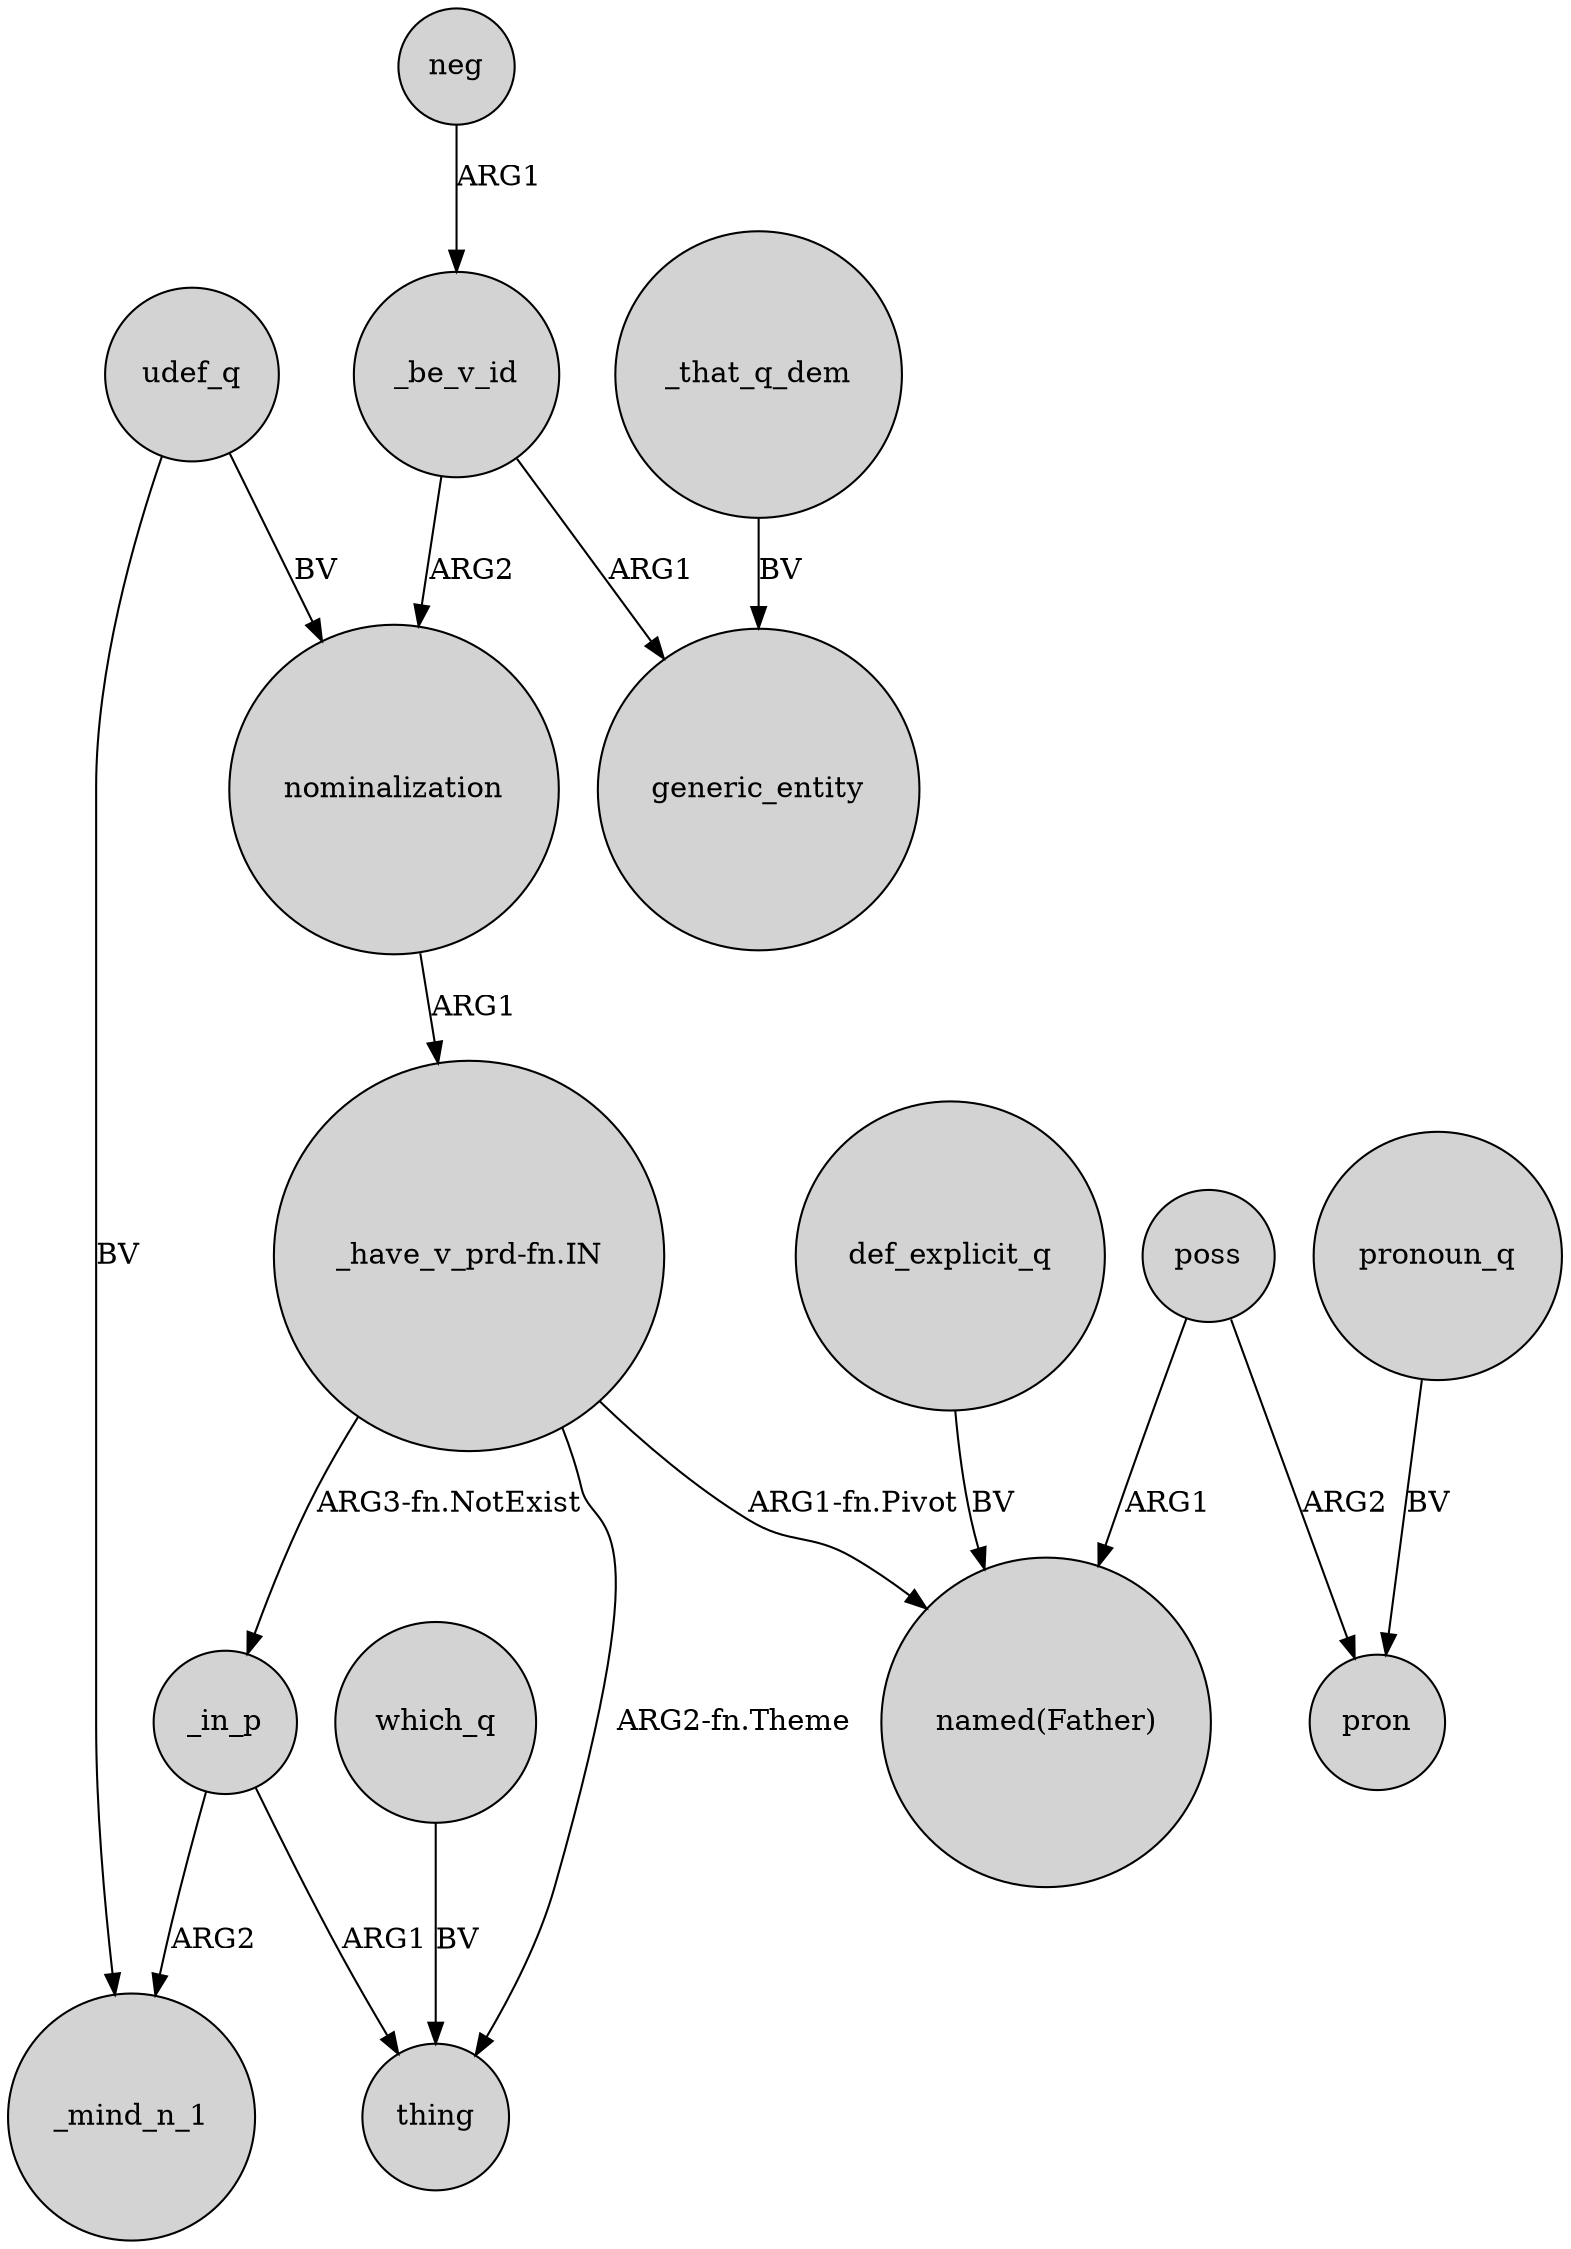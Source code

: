 digraph {
	node [shape=circle style=filled]
	"_have_v_prd-fn.IN" -> thing [label="ARG2-fn.Theme"]
	neg -> _be_v_id [label=ARG1]
	nominalization -> "_have_v_prd-fn.IN" [label=ARG1]
	poss -> "named(Father)" [label=ARG1]
	"_have_v_prd-fn.IN" -> "named(Father)" [label="ARG1-fn.Pivot"]
	_be_v_id -> generic_entity [label=ARG1]
	_in_p -> thing [label=ARG1]
	udef_q -> _mind_n_1 [label=BV]
	poss -> pron [label=ARG2]
	"_have_v_prd-fn.IN" -> _in_p [label="ARG3-fn.NotExist"]
	_that_q_dem -> generic_entity [label=BV]
	_be_v_id -> nominalization [label=ARG2]
	_in_p -> _mind_n_1 [label=ARG2]
	def_explicit_q -> "named(Father)" [label=BV]
	udef_q -> nominalization [label=BV]
	which_q -> thing [label=BV]
	pronoun_q -> pron [label=BV]
}
